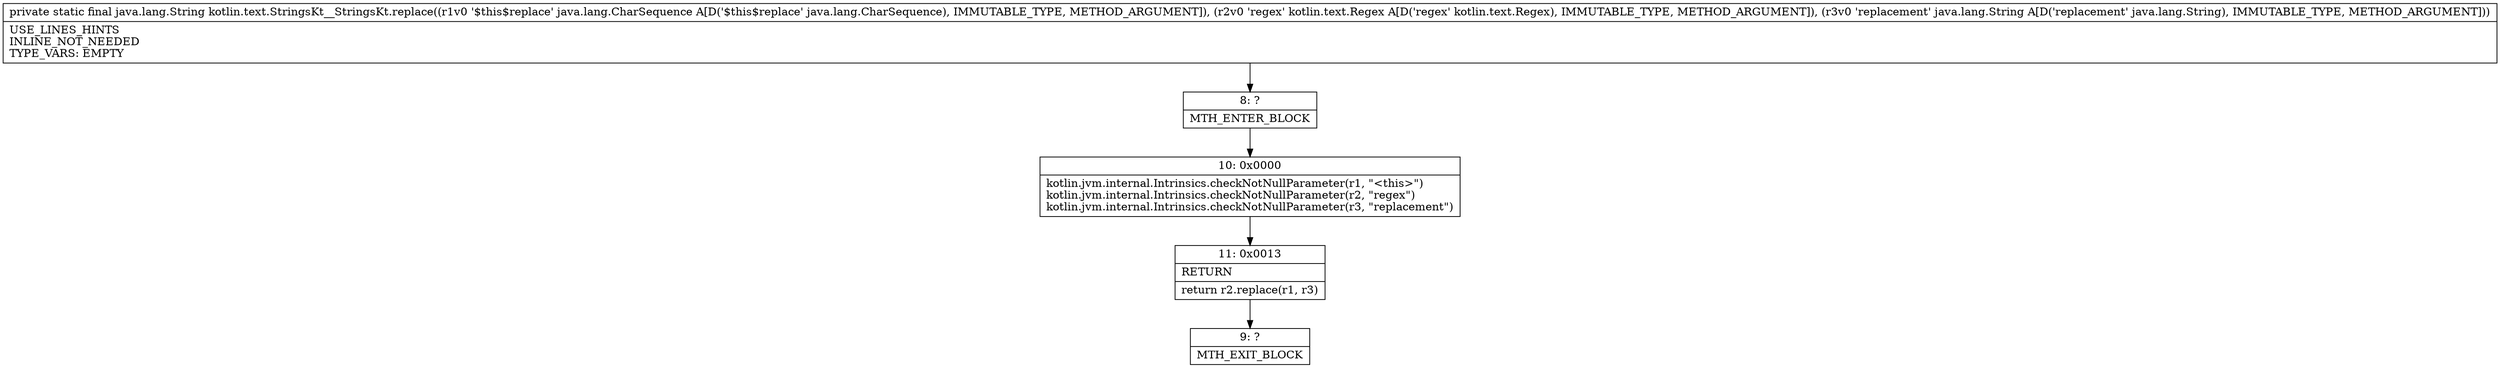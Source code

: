 digraph "CFG forkotlin.text.StringsKt__StringsKt.replace(Ljava\/lang\/CharSequence;Lkotlin\/text\/Regex;Ljava\/lang\/String;)Ljava\/lang\/String;" {
Node_8 [shape=record,label="{8\:\ ?|MTH_ENTER_BLOCK\l}"];
Node_10 [shape=record,label="{10\:\ 0x0000|kotlin.jvm.internal.Intrinsics.checkNotNullParameter(r1, \"\<this\>\")\lkotlin.jvm.internal.Intrinsics.checkNotNullParameter(r2, \"regex\")\lkotlin.jvm.internal.Intrinsics.checkNotNullParameter(r3, \"replacement\")\l}"];
Node_11 [shape=record,label="{11\:\ 0x0013|RETURN\l|return r2.replace(r1, r3)\l}"];
Node_9 [shape=record,label="{9\:\ ?|MTH_EXIT_BLOCK\l}"];
MethodNode[shape=record,label="{private static final java.lang.String kotlin.text.StringsKt__StringsKt.replace((r1v0 '$this$replace' java.lang.CharSequence A[D('$this$replace' java.lang.CharSequence), IMMUTABLE_TYPE, METHOD_ARGUMENT]), (r2v0 'regex' kotlin.text.Regex A[D('regex' kotlin.text.Regex), IMMUTABLE_TYPE, METHOD_ARGUMENT]), (r3v0 'replacement' java.lang.String A[D('replacement' java.lang.String), IMMUTABLE_TYPE, METHOD_ARGUMENT]))  | USE_LINES_HINTS\lINLINE_NOT_NEEDED\lTYPE_VARS: EMPTY\l}"];
MethodNode -> Node_8;Node_8 -> Node_10;
Node_10 -> Node_11;
Node_11 -> Node_9;
}

